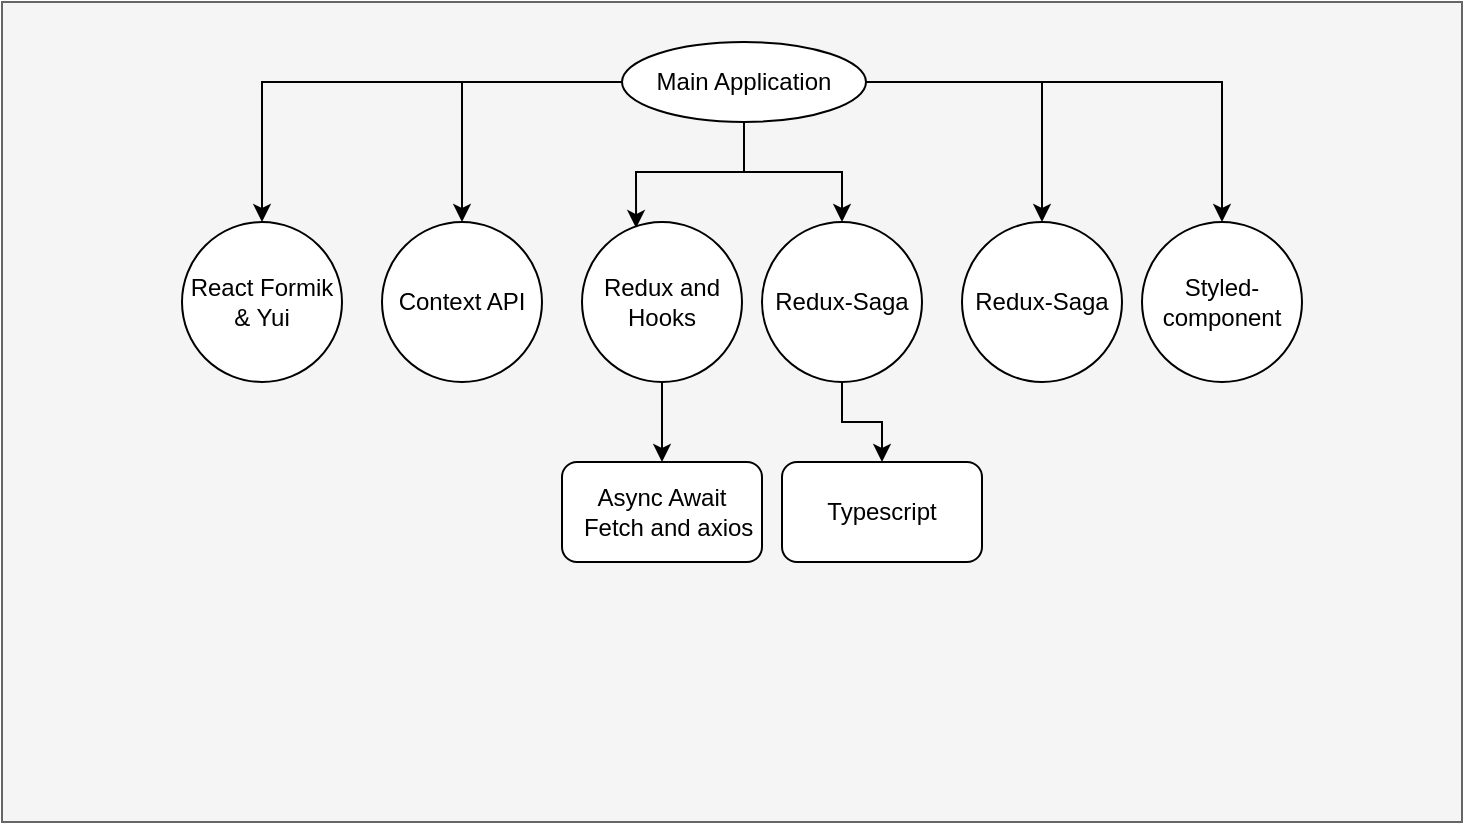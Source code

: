 <mxfile version="14.4.9" type="github">
  <diagram id="BlR-rSTTNfD2OU1ie3H0" name="Page-1">
    <mxGraphModel dx="868" dy="450" grid="1" gridSize="10" guides="1" tooltips="1" connect="1" arrows="1" fold="1" page="1" pageScale="1" pageWidth="827" pageHeight="1169" math="0" shadow="0">
      <root>
        <mxCell id="0" />
        <mxCell id="1" parent="0" />
        <mxCell id="ifbneA7FBkwI6TSbj0Or-1" value="" style="rounded=0;whiteSpace=wrap;html=1;fillColor=#f5f5f5;strokeColor=#666666;fontColor=#333333;" parent="1" vertex="1">
          <mxGeometry x="50" y="30" width="730" height="410" as="geometry" />
        </mxCell>
        <mxCell id="ifbneA7FBkwI6TSbj0Or-9" style="edgeStyle=orthogonalEdgeStyle;rounded=0;orthogonalLoop=1;jettySize=auto;html=1;entryX=0.5;entryY=0;entryDx=0;entryDy=0;" parent="1" source="ifbneA7FBkwI6TSbj0Or-2" target="ifbneA7FBkwI6TSbj0Or-3" edge="1">
          <mxGeometry relative="1" as="geometry" />
        </mxCell>
        <mxCell id="ifbneA7FBkwI6TSbj0Or-10" style="edgeStyle=orthogonalEdgeStyle;rounded=0;orthogonalLoop=1;jettySize=auto;html=1;entryX=0.5;entryY=0;entryDx=0;entryDy=0;" parent="1" source="ifbneA7FBkwI6TSbj0Or-2" target="ifbneA7FBkwI6TSbj0Or-4" edge="1">
          <mxGeometry relative="1" as="geometry" />
        </mxCell>
        <mxCell id="ifbneA7FBkwI6TSbj0Or-11" style="edgeStyle=orthogonalEdgeStyle;rounded=0;orthogonalLoop=1;jettySize=auto;html=1;entryX=0.338;entryY=0.038;entryDx=0;entryDy=0;entryPerimeter=0;" parent="1" source="ifbneA7FBkwI6TSbj0Or-2" target="ifbneA7FBkwI6TSbj0Or-5" edge="1">
          <mxGeometry relative="1" as="geometry" />
        </mxCell>
        <mxCell id="ifbneA7FBkwI6TSbj0Or-12" style="edgeStyle=orthogonalEdgeStyle;rounded=0;orthogonalLoop=1;jettySize=auto;html=1;entryX=0.5;entryY=0;entryDx=0;entryDy=0;" parent="1" source="ifbneA7FBkwI6TSbj0Or-2" target="ifbneA7FBkwI6TSbj0Or-6" edge="1">
          <mxGeometry relative="1" as="geometry" />
        </mxCell>
        <mxCell id="ifbneA7FBkwI6TSbj0Or-13" style="edgeStyle=orthogonalEdgeStyle;rounded=0;orthogonalLoop=1;jettySize=auto;html=1;entryX=0.5;entryY=0;entryDx=0;entryDy=0;" parent="1" source="ifbneA7FBkwI6TSbj0Or-2" target="ifbneA7FBkwI6TSbj0Or-8" edge="1">
          <mxGeometry relative="1" as="geometry" />
        </mxCell>
        <mxCell id="ifbneA7FBkwI6TSbj0Or-14" style="edgeStyle=orthogonalEdgeStyle;rounded=0;orthogonalLoop=1;jettySize=auto;html=1;entryX=0.5;entryY=0;entryDx=0;entryDy=0;" parent="1" source="ifbneA7FBkwI6TSbj0Or-2" target="ifbneA7FBkwI6TSbj0Or-7" edge="1">
          <mxGeometry relative="1" as="geometry" />
        </mxCell>
        <mxCell id="ifbneA7FBkwI6TSbj0Or-2" value="Main Application" style="ellipse;whiteSpace=wrap;html=1;" parent="1" vertex="1">
          <mxGeometry x="360" y="50" width="122" height="40" as="geometry" />
        </mxCell>
        <mxCell id="ifbneA7FBkwI6TSbj0Or-3" value="React Formik &amp;amp; Yui" style="ellipse;whiteSpace=wrap;html=1;aspect=fixed;" parent="1" vertex="1">
          <mxGeometry x="140" y="140" width="80" height="80" as="geometry" />
        </mxCell>
        <mxCell id="ifbneA7FBkwI6TSbj0Or-4" value="Context API" style="ellipse;whiteSpace=wrap;html=1;aspect=fixed;" parent="1" vertex="1">
          <mxGeometry x="240" y="140" width="80" height="80" as="geometry" />
        </mxCell>
        <mxCell id="ifbneA7FBkwI6TSbj0Or-17" style="edgeStyle=orthogonalEdgeStyle;rounded=0;orthogonalLoop=1;jettySize=auto;html=1;" parent="1" source="ifbneA7FBkwI6TSbj0Or-5" target="ifbneA7FBkwI6TSbj0Or-16" edge="1">
          <mxGeometry relative="1" as="geometry" />
        </mxCell>
        <mxCell id="ifbneA7FBkwI6TSbj0Or-5" value="Redux and Hooks" style="ellipse;whiteSpace=wrap;html=1;aspect=fixed;" parent="1" vertex="1">
          <mxGeometry x="340" y="140" width="80" height="80" as="geometry" />
        </mxCell>
        <mxCell id="WfSIrslK6DJwoSlIB515-2" style="edgeStyle=orthogonalEdgeStyle;rounded=0;orthogonalLoop=1;jettySize=auto;html=1;entryX=0.5;entryY=0;entryDx=0;entryDy=0;" edge="1" parent="1" source="ifbneA7FBkwI6TSbj0Or-6" target="WfSIrslK6DJwoSlIB515-1">
          <mxGeometry relative="1" as="geometry" />
        </mxCell>
        <mxCell id="ifbneA7FBkwI6TSbj0Or-6" value="Redux-Saga" style="ellipse;whiteSpace=wrap;html=1;aspect=fixed;" parent="1" vertex="1">
          <mxGeometry x="430" y="140" width="80" height="80" as="geometry" />
        </mxCell>
        <mxCell id="ifbneA7FBkwI6TSbj0Or-7" value="Redux-Saga" style="ellipse;whiteSpace=wrap;html=1;aspect=fixed;" parent="1" vertex="1">
          <mxGeometry x="530" y="140" width="80" height="80" as="geometry" />
        </mxCell>
        <mxCell id="ifbneA7FBkwI6TSbj0Or-8" value="Styled-component" style="ellipse;whiteSpace=wrap;html=1;aspect=fixed;" parent="1" vertex="1">
          <mxGeometry x="620" y="140" width="80" height="80" as="geometry" />
        </mxCell>
        <mxCell id="ifbneA7FBkwI6TSbj0Or-16" value="&lt;div&gt;&lt;span&gt;Async Await&lt;/span&gt;&lt;br&gt;&lt;/div&gt;&lt;div&gt;&lt;span&gt;&amp;nbsp; Fetch and axios&lt;/span&gt;&lt;/div&gt;" style="rounded=1;whiteSpace=wrap;html=1;align=center;" parent="1" vertex="1">
          <mxGeometry x="330" y="260" width="100" height="50" as="geometry" />
        </mxCell>
        <mxCell id="WfSIrslK6DJwoSlIB515-1" value="&lt;div&gt;Typescript&lt;/div&gt;" style="rounded=1;whiteSpace=wrap;html=1;align=center;" vertex="1" parent="1">
          <mxGeometry x="440" y="260" width="100" height="50" as="geometry" />
        </mxCell>
      </root>
    </mxGraphModel>
  </diagram>
</mxfile>
